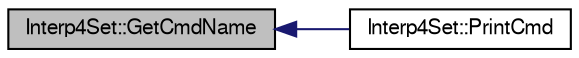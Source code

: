 digraph "Interp4Set::GetCmdName"
{
  edge [fontname="FreeSans",fontsize="10",labelfontname="FreeSans",labelfontsize="10"];
  node [fontname="FreeSans",fontsize="10",shape=record];
  rankdir="LR";
  Node14 [label="Interp4Set::GetCmdName",height=0.2,width=0.4,color="black", fillcolor="grey75", style="filled", fontcolor="black"];
  Node14 -> Node15 [dir="back",color="midnightblue",fontsize="10",style="solid",fontname="FreeSans"];
  Node15 [label="Interp4Set::PrintCmd",height=0.2,width=0.4,color="black", fillcolor="white", style="filled",URL="$classInterp4Set.html#a71cdc0ef89ff18a6f2044536a8d7fead",tooltip="Wyświetla postać bieżącego polecenia (nazwę oraz wartości parametrów) "];
}
